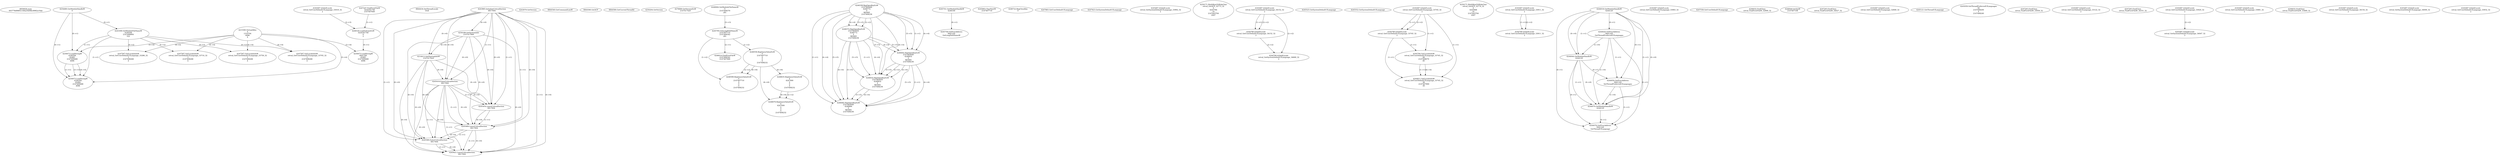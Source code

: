 // Global SCDG with merge call
digraph {
	0 [label="6850628.main
003778d9885c149a25b06bc8982a19ab"]
	1 [label="4254480.GetModuleHandleW
0"]
	2 [label="6844434.SetThreadLocale
1024"]
	3 [label="4243965.InitializeCriticalSection
6917004"]
	4 [label="4243979.GetVersion
"]
	5 [label="4250188.GetSystemInfo
2147417660"]
	3 -> 5 [label="(0-->0)"]
	6 [label="6844540.GetCommandLineW
"]
	7 [label="4214413.GetStartupInfoW
2147417624"]
	3 -> 7 [label="(0-->0)"]
	5 -> 7 [label="(0-->0)"]
	8 [label="6844560.GetACP
"]
	9 [label="6844580.GetCurrentThreadId
"]
	10 [label="4250204.GetVersion
"]
	11 [label="4276690.GetVersionExW
2147417420"]
	12 [label="4243306.GetModuleFileNameW
4194304
2147408904
522"]
	1 -> 12 [label="(0-->1)"]
	13 [label="4248064.GetModuleFileNameW
0
2147408370
261"]
	14 [label="4215383.VirtualAlloc
0
1310704
4096
4"]
	15 [label="4246338.RegOpenKeyExW
2147483649
4246772
0
983065
2147408236"]
	16 [label="4246372.RegOpenKeyExW
2147483650
4246772
0
983065
2147408236"]
	15 -> 16 [label="(2-->2)"]
	15 -> 16 [label="(4-->4)"]
	15 -> 16 [label="(5-->5)"]
	17 [label="4246402.RegOpenKeyExW
2147483649
4246832
0
983065
2147408236"]
	15 -> 17 [label="(1-->1)"]
	15 -> 17 [label="(4-->4)"]
	16 -> 17 [label="(4-->4)"]
	15 -> 17 [label="(5-->5)"]
	16 -> 17 [label="(5-->5)"]
	18 [label="4246432.RegOpenKeyExW
2147483650
4246832
0
983065
2147408236"]
	16 -> 18 [label="(1-->1)"]
	17 -> 18 [label="(2-->2)"]
	15 -> 18 [label="(4-->4)"]
	16 -> 18 [label="(4-->4)"]
	17 -> 18 [label="(4-->4)"]
	15 -> 18 [label="(5-->5)"]
	16 -> 18 [label="(5-->5)"]
	17 -> 18 [label="(5-->5)"]
	19 [label="4246462.RegOpenKeyExW
2147483649
4246884
0
983065
2147408236"]
	15 -> 19 [label="(1-->1)"]
	17 -> 19 [label="(1-->1)"]
	15 -> 19 [label="(4-->4)"]
	16 -> 19 [label="(4-->4)"]
	17 -> 19 [label="(4-->4)"]
	18 -> 19 [label="(4-->4)"]
	15 -> 19 [label="(5-->5)"]
	16 -> 19 [label="(5-->5)"]
	17 -> 19 [label="(5-->5)"]
	18 -> 19 [label="(5-->5)"]
	20 [label="4245741.GetModuleHandleW
4246160"]
	21 [label="4245758.GetProcAddress
9441320
GetLongPathNameW"]
	20 -> 21 [label="(0-->1)"]
	22 [label="4245785.GetLongPathNameW
2147407710
2147406542
261"]
	13 -> 22 [label="(3-->3)"]
	23 [label="4245683.CharNextW
2147407716"]
	24 [label="4246556.RegQueryValueExW
0
2147407710
0
0
0
2147408232"]
	22 -> 24 [label="(1-->2)"]
	25 [label="4246635.RegQueryValueExW
0
4247000
0
0
0
2147408232"]
	24 -> 25 [label="(6-->6)"]
	26 [label="4246722.RegCloseKey
0"]
	27 [label="4247883.GetUserDefaultUILanguage
"]
	28 [label="4245418.EnterCriticalSection
6917004"]
	3 -> 28 [label="(1-->1)"]
	3 -> 28 [label="(0-->0)"]
	5 -> 28 [label="(0-->0)"]
	7 -> 28 [label="(0-->0)"]
	29 [label="4245454.LeaveCriticalSection
6917004"]
	3 -> 29 [label="(1-->1)"]
	28 -> 29 [label="(1-->1)"]
	3 -> 29 [label="(0-->0)"]
	5 -> 29 [label="(0-->0)"]
	7 -> 29 [label="(0-->0)"]
	28 -> 29 [label="(0-->0)"]
	30 [label="4247923.GetSystemDefaultUILanguage
"]
	31 [label="4245469.LeaveCriticalSection
6917004"]
	3 -> 31 [label="(1-->1)"]
	28 -> 31 [label="(1-->1)"]
	29 -> 31 [label="(1-->1)"]
	3 -> 31 [label="(0-->0)"]
	5 -> 31 [label="(0-->0)"]
	7 -> 31 [label="(0-->0)"]
	28 -> 31 [label="(0-->0)"]
	29 -> 31 [label="(0-->0)"]
	32 [label="4245487.IsValidLocale
retval_GetSystemDefaultUILanguage_33992_32
2"]
	33 [label="4250171.MultiByteToWideChar
retval_GetACP_32773_32
0
4243784
10
2147403704
2047"]
	34 [label="4246014.FindFirstFileW
2147406542
2147407064"]
	22 -> 34 [label="(2-->1)"]
	35 [label="4246599.RegQueryValueExW
0
2147407710
0
0
0
2147408232"]
	22 -> 35 [label="(1-->2)"]
	24 -> 35 [label="(2-->2)"]
	24 -> 35 [label="(6-->6)"]
	36 [label="4245487.IsValidLocale
retval_GetUserDefaultUILanguage_34152_32
2"]
	37 [label="4244766.IsValidLocale
retval_GetUserDefaultUILanguage_34152_32
2"]
	36 -> 37 [label="(1-->1)"]
	36 -> 37 [label="(2-->2)"]
	38 [label="4245525.GetSystemDefaultUILanguage
"]
	39 [label="4245552.GetSystemDefaultUILanguage
"]
	40 [label="4244766.IsValidLocale
retval_GetSystemDefaultUILanguage_34669_32
2"]
	36 -> 40 [label="(2-->2)"]
	37 -> 40 [label="(2-->2)"]
	41 [label="4245487.IsValidLocale
retval_GetUserDefaultUILanguage_33745_32
2"]
	42 [label="4250171.MultiByteToWideChar
retval_GetACP_32774_32
0
4243948
10
2147403704
2047"]
	43 [label="4245487.IsValidLocale
retval_GetUserDefaultUILanguage_33911_32
2"]
	44 [label="4244766.IsValidLocale
retval_GetUserDefaultUILanguage_33911_32
2"]
	43 -> 44 [label="(1-->1)"]
	43 -> 44 [label="(2-->2)"]
	45 [label="4244018.GetModuleHandleW
4244120"]
	46 [label="4244024.GetProcAddress
9441320
GetThreadPreferredUILanguages"]
	45 -> 46 [label="(0-->1)"]
	47 [label="4244044.GetModuleHandleW
4244120"]
	45 -> 47 [label="(1-->1)"]
	45 -> 47 [label="(0-->0)"]
	46 -> 47 [label="(1-->0)"]
	48 [label="4244050.GetProcAddress
9441320
SetThreadPreferredUILanguages"]
	45 -> 48 [label="(0-->1)"]
	46 -> 48 [label="(1-->1)"]
	47 -> 48 [label="(0-->1)"]
	49 [label="4244070.GetModuleHandleW
4244120"]
	45 -> 49 [label="(1-->1)"]
	47 -> 49 [label="(1-->1)"]
	45 -> 49 [label="(0-->0)"]
	46 -> 49 [label="(1-->0)"]
	47 -> 49 [label="(0-->0)"]
	48 -> 49 [label="(1-->0)"]
	50 [label="4244076.GetProcAddress
9441320
GetThreadUILanguage"]
	45 -> 50 [label="(0-->1)"]
	46 -> 50 [label="(1-->1)"]
	47 -> 50 [label="(0-->1)"]
	48 -> 50 [label="(1-->1)"]
	49 -> 50 [label="(0-->1)"]
	51 [label="4245487.IsValidLocale
retval_GetUserDefaultUILanguage_33063_32
2"]
	52 [label="4245580.EnterCriticalSection
6917004"]
	3 -> 52 [label="(1-->1)"]
	28 -> 52 [label="(1-->1)"]
	31 -> 52 [label="(1-->1)"]
	3 -> 52 [label="(0-->0)"]
	5 -> 52 [label="(0-->0)"]
	7 -> 52 [label="(0-->0)"]
	28 -> 52 [label="(0-->0)"]
	31 -> 52 [label="(0-->0)"]
	53 [label="4245621.LeaveCriticalSection
6917004"]
	3 -> 53 [label="(1-->1)"]
	28 -> 53 [label="(1-->1)"]
	31 -> 53 [label="(1-->1)"]
	52 -> 53 [label="(1-->1)"]
	3 -> 53 [label="(0-->0)"]
	5 -> 53 [label="(0-->0)"]
	7 -> 53 [label="(0-->0)"]
	28 -> 53 [label="(0-->0)"]
	31 -> 53 [label="(0-->0)"]
	52 -> 53 [label="(0-->0)"]
	54 [label="4247558.GetUserDefaultUILanguage
"]
	55 [label="4247567.GetLocaleInfoW
retval_GetUserDefaultUILanguage_33286_32
3
2147408268
4"]
	12 -> 55 [label="(0-->2)"]
	14 -> 55 [label="(4-->4)"]
	56 [label="4247247.FindFirstFileW
3224341740
2147407640"]
	57 [label="4250073.LoadStringW
4194304
65485
2147409468
4096"]
	1 -> 57 [label="(0-->1)"]
	12 -> 57 [label="(1-->1)"]
	14 -> 57 [label="(3-->4)"]
	58 [label="4246032.FindClose
retval_FindFirstFileW_32909_32"]
	59 [label="4246044.lstrlenW
2147407108"]
	60 [label="4246676.RegQueryValueExW
0
4247000
0
0
0
2147408232"]
	25 -> 60 [label="(2-->2)"]
	24 -> 60 [label="(6-->6)"]
	25 -> 60 [label="(6-->6)"]
	61 [label="4245487.IsValidLocale
retval_GetUserDefaultUILanguage_33019_32
2"]
	62 [label="4247567.GetLocaleInfoW
retval_GetUserDefaultUILanguage_33759_32
3
2147408268
4"]
	12 -> 62 [label="(0-->2)"]
	14 -> 62 [label="(4-->4)"]
	63 [label="4247263.FindClose
retval_FindFirstFileW_34027_32"]
	64 [label="4248145.LoadLibraryExW
3224341740
0
2"]
	56 -> 64 [label="(1-->1)"]
	61 -> 64 [label="(2-->3)"]
	65 [label="4250073.LoadStringW
9441340
65485
2147409468
4096"]
	64 -> 65 [label="(0-->1)"]
	14 -> 65 [label="(3-->4)"]
	66 [label="4245487.IsValidLocale
retval_GetUserDefaultUILanguage_32849_32
2"]
	67 [label="4245121.GetThreadUILanguage
"]
	68 [label="4245059.GetThreadPreferredUILanguages
56
2147408200
0
2147408240"]
	69 [label="4247567.GetLocaleInfoW
retval_GetUserDefaultUILanguage_33705_32
3
2147408268
4"]
	12 -> 69 [label="(0-->2)"]
	14 -> 69 [label="(4-->4)"]
	70 [label="4247263.FindClose
retval_FindFirstFileW_33939_32"]
	71 [label="4245487.IsValidLocale
retval_GetUserDefaultUILanguage_33122_32
2"]
	72 [label="4247567.GetLocaleInfoW
retval_GetUserDefaultUILanguage_33710_32
3
2147408268
4"]
	12 -> 72 [label="(0-->2)"]
	14 -> 72 [label="(4-->4)"]
	73 [label="4247263.FindClose
retval_FindFirstFileW_34331_32"]
	74 [label="4250073.LoadStringW
4194304
65484
2147409468
4096"]
	1 -> 74 [label="(0-->1)"]
	12 -> 74 [label="(1-->1)"]
	57 -> 74 [label="(1-->1)"]
	57 -> 74 [label="(3-->3)"]
	14 -> 74 [label="(3-->4)"]
	57 -> 74 [label="(4-->4)"]
	75 [label="4245487.IsValidLocale
retval_GetUserDefaultUILanguage_33020_32
2"]
	76 [label="4245487.IsValidLocale
retval_GetSystemDefaultUILanguage_34047_32
2"]
	75 -> 76 [label="(2-->2)"]
	77 [label="4245487.IsValidLocale
retval_GetUserDefaultUILanguage_33681_32
2"]
	78 [label="4246032.FindClose
retval_FindFirstFileW_33469_32"]
	79 [label="4245487.IsValidLocale
retval_GetUserDefaultUILanguage_34154_32
2"]
	80 [label="4245487.IsValidLocale
retval_GetSystemDefaultUILanguage_34006_32
2"]
	81 [label="4244766.IsValidLocale
retval_GetUserDefaultUILanguage_33745_32
2"]
	41 -> 81 [label="(1-->1)"]
	41 -> 81 [label="(2-->2)"]
	82 [label="4244794.GetLocaleInfoW
retval_GetUserDefaultUILanguage_33745_32
89
2147408070
85"]
	41 -> 82 [label="(1-->1)"]
	81 -> 82 [label="(1-->1)"]
	83 [label="4244811.GetLocaleInfoW
retval_GetUserDefaultUILanguage_33745_32
90
2147407900
85"]
	41 -> 83 [label="(1-->1)"]
	81 -> 83 [label="(1-->1)"]
	82 -> 83 [label="(1-->1)"]
	82 -> 83 [label="(4-->4)"]
	84 [label="4245487.IsValidLocale
retval_GetUserDefaultUILanguage_33932_32
2"]
}
